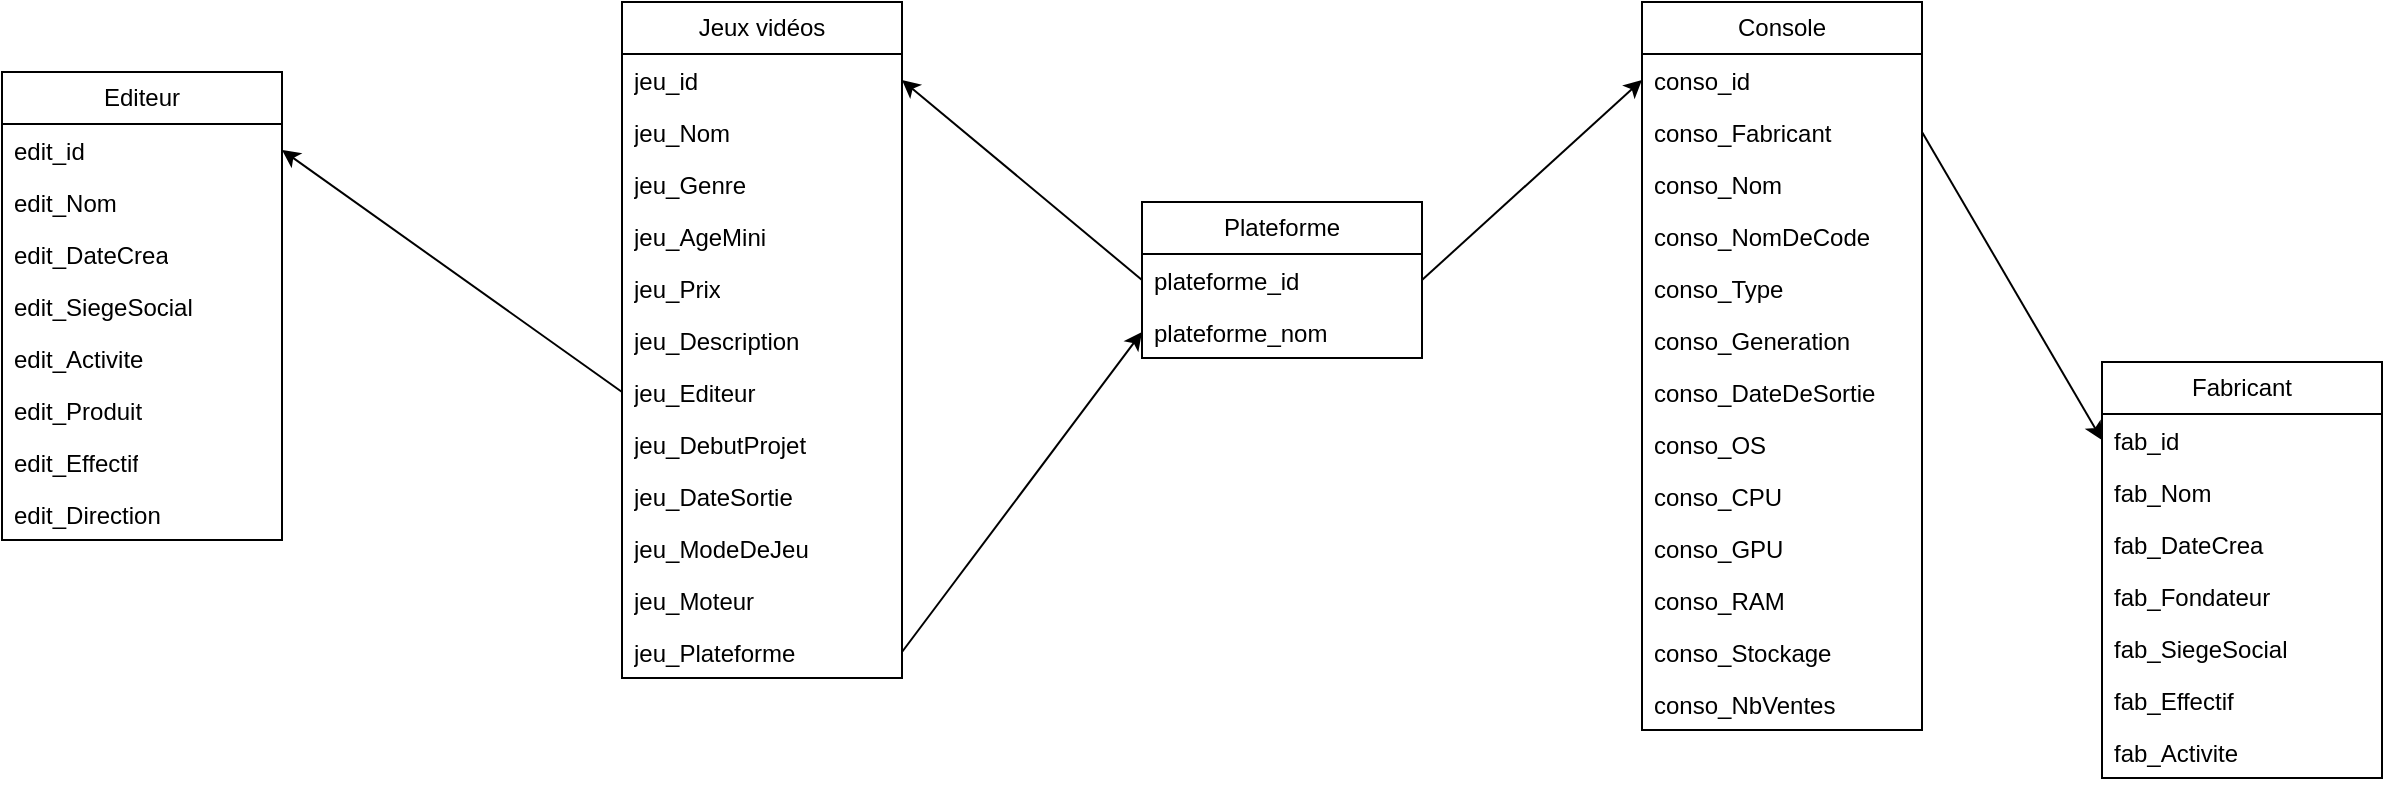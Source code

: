 <mxfile version="22.1.11" type="github">
  <diagram name="Page-1" id="fPVtaAdsx0TGxIFbH06i">
    <mxGraphModel dx="1235" dy="614" grid="1" gridSize="10" guides="1" tooltips="1" connect="1" arrows="1" fold="1" page="1" pageScale="1" pageWidth="827" pageHeight="1169" math="0" shadow="0">
      <root>
        <mxCell id="0" />
        <mxCell id="1" parent="0" />
        <mxCell id="TaJ2x6z7fyHTKH4eOzpt-1" value="Jeux vidéos" style="swimlane;fontStyle=0;childLayout=stackLayout;horizontal=1;startSize=26;fillColor=none;horizontalStack=0;resizeParent=1;resizeParentMax=0;resizeLast=0;collapsible=1;marginBottom=0;whiteSpace=wrap;html=1;" parent="1" vertex="1">
          <mxGeometry x="370" y="560" width="140" height="338" as="geometry" />
        </mxCell>
        <mxCell id="TaJ2x6z7fyHTKH4eOzpt-2" value="jeu_id" style="text;strokeColor=none;fillColor=none;align=left;verticalAlign=top;spacingLeft=4;spacingRight=4;overflow=hidden;rotatable=0;points=[[0,0.5],[1,0.5]];portConstraint=eastwest;whiteSpace=wrap;html=1;" parent="TaJ2x6z7fyHTKH4eOzpt-1" vertex="1">
          <mxGeometry y="26" width="140" height="26" as="geometry" />
        </mxCell>
        <mxCell id="TaJ2x6z7fyHTKH4eOzpt-3" value="jeu_Nom" style="text;strokeColor=none;fillColor=none;align=left;verticalAlign=top;spacingLeft=4;spacingRight=4;overflow=hidden;rotatable=0;points=[[0,0.5],[1,0.5]];portConstraint=eastwest;whiteSpace=wrap;html=1;" parent="TaJ2x6z7fyHTKH4eOzpt-1" vertex="1">
          <mxGeometry y="52" width="140" height="26" as="geometry" />
        </mxCell>
        <mxCell id="TaJ2x6z7fyHTKH4eOzpt-5" value="jeu_Genre" style="text;strokeColor=none;fillColor=none;align=left;verticalAlign=top;spacingLeft=4;spacingRight=4;overflow=hidden;rotatable=0;points=[[0,0.5],[1,0.5]];portConstraint=eastwest;whiteSpace=wrap;html=1;" parent="TaJ2x6z7fyHTKH4eOzpt-1" vertex="1">
          <mxGeometry y="78" width="140" height="26" as="geometry" />
        </mxCell>
        <mxCell id="TaJ2x6z7fyHTKH4eOzpt-6" value="jeu_AgeMini" style="text;strokeColor=none;fillColor=none;align=left;verticalAlign=top;spacingLeft=4;spacingRight=4;overflow=hidden;rotatable=0;points=[[0,0.5],[1,0.5]];portConstraint=eastwest;whiteSpace=wrap;html=1;" parent="TaJ2x6z7fyHTKH4eOzpt-1" vertex="1">
          <mxGeometry y="104" width="140" height="26" as="geometry" />
        </mxCell>
        <mxCell id="TaJ2x6z7fyHTKH4eOzpt-7" value="jeu_Prix" style="text;strokeColor=none;fillColor=none;align=left;verticalAlign=top;spacingLeft=4;spacingRight=4;overflow=hidden;rotatable=0;points=[[0,0.5],[1,0.5]];portConstraint=eastwest;whiteSpace=wrap;html=1;" parent="TaJ2x6z7fyHTKH4eOzpt-1" vertex="1">
          <mxGeometry y="130" width="140" height="26" as="geometry" />
        </mxCell>
        <mxCell id="TaJ2x6z7fyHTKH4eOzpt-8" value="jeu_Description" style="text;strokeColor=none;fillColor=none;align=left;verticalAlign=top;spacingLeft=4;spacingRight=4;overflow=hidden;rotatable=0;points=[[0,0.5],[1,0.5]];portConstraint=eastwest;whiteSpace=wrap;html=1;" parent="TaJ2x6z7fyHTKH4eOzpt-1" vertex="1">
          <mxGeometry y="156" width="140" height="26" as="geometry" />
        </mxCell>
        <mxCell id="TaJ2x6z7fyHTKH4eOzpt-9" value="jeu_Editeur" style="text;strokeColor=none;fillColor=none;align=left;verticalAlign=top;spacingLeft=4;spacingRight=4;overflow=hidden;rotatable=0;points=[[0,0.5],[1,0.5]];portConstraint=eastwest;whiteSpace=wrap;html=1;" parent="TaJ2x6z7fyHTKH4eOzpt-1" vertex="1">
          <mxGeometry y="182" width="140" height="26" as="geometry" />
        </mxCell>
        <mxCell id="TaJ2x6z7fyHTKH4eOzpt-10" value="jeu_DebutProjet" style="text;strokeColor=none;fillColor=none;align=left;verticalAlign=top;spacingLeft=4;spacingRight=4;overflow=hidden;rotatable=0;points=[[0,0.5],[1,0.5]];portConstraint=eastwest;whiteSpace=wrap;html=1;" parent="TaJ2x6z7fyHTKH4eOzpt-1" vertex="1">
          <mxGeometry y="208" width="140" height="26" as="geometry" />
        </mxCell>
        <mxCell id="TaJ2x6z7fyHTKH4eOzpt-11" value="jeu_DateSortie" style="text;strokeColor=none;fillColor=none;align=left;verticalAlign=top;spacingLeft=4;spacingRight=4;overflow=hidden;rotatable=0;points=[[0,0.5],[1,0.5]];portConstraint=eastwest;whiteSpace=wrap;html=1;" parent="TaJ2x6z7fyHTKH4eOzpt-1" vertex="1">
          <mxGeometry y="234" width="140" height="26" as="geometry" />
        </mxCell>
        <mxCell id="TaJ2x6z7fyHTKH4eOzpt-12" value="jeu_ModeDeJeu" style="text;strokeColor=none;fillColor=none;align=left;verticalAlign=top;spacingLeft=4;spacingRight=4;overflow=hidden;rotatable=0;points=[[0,0.5],[1,0.5]];portConstraint=eastwest;whiteSpace=wrap;html=1;" parent="TaJ2x6z7fyHTKH4eOzpt-1" vertex="1">
          <mxGeometry y="260" width="140" height="26" as="geometry" />
        </mxCell>
        <mxCell id="TaJ2x6z7fyHTKH4eOzpt-13" value="jeu_Moteur" style="text;strokeColor=none;fillColor=none;align=left;verticalAlign=top;spacingLeft=4;spacingRight=4;overflow=hidden;rotatable=0;points=[[0,0.5],[1,0.5]];portConstraint=eastwest;whiteSpace=wrap;html=1;" parent="TaJ2x6z7fyHTKH4eOzpt-1" vertex="1">
          <mxGeometry y="286" width="140" height="26" as="geometry" />
        </mxCell>
        <mxCell id="TaJ2x6z7fyHTKH4eOzpt-4" value="jeu_Plateforme" style="text;strokeColor=none;fillColor=none;align=left;verticalAlign=top;spacingLeft=4;spacingRight=4;overflow=hidden;rotatable=0;points=[[0,0.5],[1,0.5]];portConstraint=eastwest;whiteSpace=wrap;html=1;" parent="TaJ2x6z7fyHTKH4eOzpt-1" vertex="1">
          <mxGeometry y="312" width="140" height="26" as="geometry" />
        </mxCell>
        <mxCell id="TaJ2x6z7fyHTKH4eOzpt-14" value="Console" style="swimlane;fontStyle=0;childLayout=stackLayout;horizontal=1;startSize=26;fillColor=none;horizontalStack=0;resizeParent=1;resizeParentMax=0;resizeLast=0;collapsible=1;marginBottom=0;whiteSpace=wrap;html=1;" parent="1" vertex="1">
          <mxGeometry x="880" y="560" width="140" height="364" as="geometry" />
        </mxCell>
        <mxCell id="TaJ2x6z7fyHTKH4eOzpt-15" value="conso_id" style="text;strokeColor=none;fillColor=none;align=left;verticalAlign=top;spacingLeft=4;spacingRight=4;overflow=hidden;rotatable=0;points=[[0,0.5],[1,0.5]];portConstraint=eastwest;whiteSpace=wrap;html=1;" parent="TaJ2x6z7fyHTKH4eOzpt-14" vertex="1">
          <mxGeometry y="26" width="140" height="26" as="geometry" />
        </mxCell>
        <mxCell id="TaJ2x6z7fyHTKH4eOzpt-16" value="conso_Fabricant" style="text;strokeColor=none;fillColor=none;align=left;verticalAlign=top;spacingLeft=4;spacingRight=4;overflow=hidden;rotatable=0;points=[[0,0.5],[1,0.5]];portConstraint=eastwest;whiteSpace=wrap;html=1;" parent="TaJ2x6z7fyHTKH4eOzpt-14" vertex="1">
          <mxGeometry y="52" width="140" height="26" as="geometry" />
        </mxCell>
        <mxCell id="TaJ2x6z7fyHTKH4eOzpt-17" value="conso_Nom" style="text;strokeColor=none;fillColor=none;align=left;verticalAlign=top;spacingLeft=4;spacingRight=4;overflow=hidden;rotatable=0;points=[[0,0.5],[1,0.5]];portConstraint=eastwest;whiteSpace=wrap;html=1;" parent="TaJ2x6z7fyHTKH4eOzpt-14" vertex="1">
          <mxGeometry y="78" width="140" height="26" as="geometry" />
        </mxCell>
        <mxCell id="TaJ2x6z7fyHTKH4eOzpt-18" value="conso_NomDeCode" style="text;strokeColor=none;fillColor=none;align=left;verticalAlign=top;spacingLeft=4;spacingRight=4;overflow=hidden;rotatable=0;points=[[0,0.5],[1,0.5]];portConstraint=eastwest;whiteSpace=wrap;html=1;" parent="TaJ2x6z7fyHTKH4eOzpt-14" vertex="1">
          <mxGeometry y="104" width="140" height="26" as="geometry" />
        </mxCell>
        <mxCell id="TaJ2x6z7fyHTKH4eOzpt-19" value="conso_Type" style="text;strokeColor=none;fillColor=none;align=left;verticalAlign=top;spacingLeft=4;spacingRight=4;overflow=hidden;rotatable=0;points=[[0,0.5],[1,0.5]];portConstraint=eastwest;whiteSpace=wrap;html=1;" parent="TaJ2x6z7fyHTKH4eOzpt-14" vertex="1">
          <mxGeometry y="130" width="140" height="26" as="geometry" />
        </mxCell>
        <mxCell id="TaJ2x6z7fyHTKH4eOzpt-20" value="conso_Generation" style="text;strokeColor=none;fillColor=none;align=left;verticalAlign=top;spacingLeft=4;spacingRight=4;overflow=hidden;rotatable=0;points=[[0,0.5],[1,0.5]];portConstraint=eastwest;whiteSpace=wrap;html=1;" parent="TaJ2x6z7fyHTKH4eOzpt-14" vertex="1">
          <mxGeometry y="156" width="140" height="26" as="geometry" />
        </mxCell>
        <mxCell id="TaJ2x6z7fyHTKH4eOzpt-21" value="conso_DateDeSortie" style="text;strokeColor=none;fillColor=none;align=left;verticalAlign=top;spacingLeft=4;spacingRight=4;overflow=hidden;rotatable=0;points=[[0,0.5],[1,0.5]];portConstraint=eastwest;whiteSpace=wrap;html=1;" parent="TaJ2x6z7fyHTKH4eOzpt-14" vertex="1">
          <mxGeometry y="182" width="140" height="26" as="geometry" />
        </mxCell>
        <mxCell id="TaJ2x6z7fyHTKH4eOzpt-22" value="conso_OS" style="text;strokeColor=none;fillColor=none;align=left;verticalAlign=top;spacingLeft=4;spacingRight=4;overflow=hidden;rotatable=0;points=[[0,0.5],[1,0.5]];portConstraint=eastwest;whiteSpace=wrap;html=1;" parent="TaJ2x6z7fyHTKH4eOzpt-14" vertex="1">
          <mxGeometry y="208" width="140" height="26" as="geometry" />
        </mxCell>
        <mxCell id="TaJ2x6z7fyHTKH4eOzpt-23" value="conso_CPU" style="text;strokeColor=none;fillColor=none;align=left;verticalAlign=top;spacingLeft=4;spacingRight=4;overflow=hidden;rotatable=0;points=[[0,0.5],[1,0.5]];portConstraint=eastwest;whiteSpace=wrap;html=1;" parent="TaJ2x6z7fyHTKH4eOzpt-14" vertex="1">
          <mxGeometry y="234" width="140" height="26" as="geometry" />
        </mxCell>
        <mxCell id="TaJ2x6z7fyHTKH4eOzpt-24" value="conso_GPU" style="text;strokeColor=none;fillColor=none;align=left;verticalAlign=top;spacingLeft=4;spacingRight=4;overflow=hidden;rotatable=0;points=[[0,0.5],[1,0.5]];portConstraint=eastwest;whiteSpace=wrap;html=1;" parent="TaJ2x6z7fyHTKH4eOzpt-14" vertex="1">
          <mxGeometry y="260" width="140" height="26" as="geometry" />
        </mxCell>
        <mxCell id="TaJ2x6z7fyHTKH4eOzpt-25" value="conso_RAM" style="text;strokeColor=none;fillColor=none;align=left;verticalAlign=top;spacingLeft=4;spacingRight=4;overflow=hidden;rotatable=0;points=[[0,0.5],[1,0.5]];portConstraint=eastwest;whiteSpace=wrap;html=1;" parent="TaJ2x6z7fyHTKH4eOzpt-14" vertex="1">
          <mxGeometry y="286" width="140" height="26" as="geometry" />
        </mxCell>
        <mxCell id="TaJ2x6z7fyHTKH4eOzpt-26" value="conso_Stockage" style="text;strokeColor=none;fillColor=none;align=left;verticalAlign=top;spacingLeft=4;spacingRight=4;overflow=hidden;rotatable=0;points=[[0,0.5],[1,0.5]];portConstraint=eastwest;whiteSpace=wrap;html=1;" parent="TaJ2x6z7fyHTKH4eOzpt-14" vertex="1">
          <mxGeometry y="312" width="140" height="26" as="geometry" />
        </mxCell>
        <mxCell id="TaJ2x6z7fyHTKH4eOzpt-27" value="conso_NbVentes" style="text;strokeColor=none;fillColor=none;align=left;verticalAlign=top;spacingLeft=4;spacingRight=4;overflow=hidden;rotatable=0;points=[[0,0.5],[1,0.5]];portConstraint=eastwest;whiteSpace=wrap;html=1;" parent="TaJ2x6z7fyHTKH4eOzpt-14" vertex="1">
          <mxGeometry y="338" width="140" height="26" as="geometry" />
        </mxCell>
        <mxCell id="TaJ2x6z7fyHTKH4eOzpt-28" value="Fabricant" style="swimlane;fontStyle=0;childLayout=stackLayout;horizontal=1;startSize=26;fillColor=none;horizontalStack=0;resizeParent=1;resizeParentMax=0;resizeLast=0;collapsible=1;marginBottom=0;whiteSpace=wrap;html=1;" parent="1" vertex="1">
          <mxGeometry x="1110" y="740" width="140" height="208" as="geometry" />
        </mxCell>
        <mxCell id="TaJ2x6z7fyHTKH4eOzpt-29" value="fab_id" style="text;strokeColor=none;fillColor=none;align=left;verticalAlign=top;spacingLeft=4;spacingRight=4;overflow=hidden;rotatable=0;points=[[0,0.5],[1,0.5]];portConstraint=eastwest;whiteSpace=wrap;html=1;" parent="TaJ2x6z7fyHTKH4eOzpt-28" vertex="1">
          <mxGeometry y="26" width="140" height="26" as="geometry" />
        </mxCell>
        <mxCell id="TaJ2x6z7fyHTKH4eOzpt-30" value="fab_Nom" style="text;strokeColor=none;fillColor=none;align=left;verticalAlign=top;spacingLeft=4;spacingRight=4;overflow=hidden;rotatable=0;points=[[0,0.5],[1,0.5]];portConstraint=eastwest;whiteSpace=wrap;html=1;" parent="TaJ2x6z7fyHTKH4eOzpt-28" vertex="1">
          <mxGeometry y="52" width="140" height="26" as="geometry" />
        </mxCell>
        <mxCell id="TaJ2x6z7fyHTKH4eOzpt-31" value="fab_DateCrea" style="text;strokeColor=none;fillColor=none;align=left;verticalAlign=top;spacingLeft=4;spacingRight=4;overflow=hidden;rotatable=0;points=[[0,0.5],[1,0.5]];portConstraint=eastwest;whiteSpace=wrap;html=1;" parent="TaJ2x6z7fyHTKH4eOzpt-28" vertex="1">
          <mxGeometry y="78" width="140" height="26" as="geometry" />
        </mxCell>
        <mxCell id="TaJ2x6z7fyHTKH4eOzpt-32" value="fab_Fondateur" style="text;strokeColor=none;fillColor=none;align=left;verticalAlign=top;spacingLeft=4;spacingRight=4;overflow=hidden;rotatable=0;points=[[0,0.5],[1,0.5]];portConstraint=eastwest;whiteSpace=wrap;html=1;" parent="TaJ2x6z7fyHTKH4eOzpt-28" vertex="1">
          <mxGeometry y="104" width="140" height="26" as="geometry" />
        </mxCell>
        <mxCell id="TaJ2x6z7fyHTKH4eOzpt-33" value="fab_SiegeSocial" style="text;strokeColor=none;fillColor=none;align=left;verticalAlign=top;spacingLeft=4;spacingRight=4;overflow=hidden;rotatable=0;points=[[0,0.5],[1,0.5]];portConstraint=eastwest;whiteSpace=wrap;html=1;" parent="TaJ2x6z7fyHTKH4eOzpt-28" vertex="1">
          <mxGeometry y="130" width="140" height="26" as="geometry" />
        </mxCell>
        <mxCell id="TaJ2x6z7fyHTKH4eOzpt-34" value="fab_Effectif" style="text;strokeColor=none;fillColor=none;align=left;verticalAlign=top;spacingLeft=4;spacingRight=4;overflow=hidden;rotatable=0;points=[[0,0.5],[1,0.5]];portConstraint=eastwest;whiteSpace=wrap;html=1;" parent="TaJ2x6z7fyHTKH4eOzpt-28" vertex="1">
          <mxGeometry y="156" width="140" height="26" as="geometry" />
        </mxCell>
        <mxCell id="TaJ2x6z7fyHTKH4eOzpt-35" value="fab_Activite" style="text;strokeColor=none;fillColor=none;align=left;verticalAlign=top;spacingLeft=4;spacingRight=4;overflow=hidden;rotatable=0;points=[[0,0.5],[1,0.5]];portConstraint=eastwest;whiteSpace=wrap;html=1;" parent="TaJ2x6z7fyHTKH4eOzpt-28" vertex="1">
          <mxGeometry y="182" width="140" height="26" as="geometry" />
        </mxCell>
        <mxCell id="TaJ2x6z7fyHTKH4eOzpt-36" value="Editeur" style="swimlane;fontStyle=0;childLayout=stackLayout;horizontal=1;startSize=26;fillColor=none;horizontalStack=0;resizeParent=1;resizeParentMax=0;resizeLast=0;collapsible=1;marginBottom=0;whiteSpace=wrap;html=1;" parent="1" vertex="1">
          <mxGeometry x="60" y="595" width="140" height="234" as="geometry" />
        </mxCell>
        <mxCell id="TaJ2x6z7fyHTKH4eOzpt-37" value="edit_id" style="text;strokeColor=none;fillColor=none;align=left;verticalAlign=top;spacingLeft=4;spacingRight=4;overflow=hidden;rotatable=0;points=[[0,0.5],[1,0.5]];portConstraint=eastwest;whiteSpace=wrap;html=1;" parent="TaJ2x6z7fyHTKH4eOzpt-36" vertex="1">
          <mxGeometry y="26" width="140" height="26" as="geometry" />
        </mxCell>
        <mxCell id="TaJ2x6z7fyHTKH4eOzpt-38" value="edit_Nom" style="text;strokeColor=none;fillColor=none;align=left;verticalAlign=top;spacingLeft=4;spacingRight=4;overflow=hidden;rotatable=0;points=[[0,0.5],[1,0.5]];portConstraint=eastwest;whiteSpace=wrap;html=1;" parent="TaJ2x6z7fyHTKH4eOzpt-36" vertex="1">
          <mxGeometry y="52" width="140" height="26" as="geometry" />
        </mxCell>
        <mxCell id="TaJ2x6z7fyHTKH4eOzpt-39" value="edit_DateCrea" style="text;strokeColor=none;fillColor=none;align=left;verticalAlign=top;spacingLeft=4;spacingRight=4;overflow=hidden;rotatable=0;points=[[0,0.5],[1,0.5]];portConstraint=eastwest;whiteSpace=wrap;html=1;" parent="TaJ2x6z7fyHTKH4eOzpt-36" vertex="1">
          <mxGeometry y="78" width="140" height="26" as="geometry" />
        </mxCell>
        <mxCell id="TaJ2x6z7fyHTKH4eOzpt-40" value="edit_SiegeSocial" style="text;strokeColor=none;fillColor=none;align=left;verticalAlign=top;spacingLeft=4;spacingRight=4;overflow=hidden;rotatable=0;points=[[0,0.5],[1,0.5]];portConstraint=eastwest;whiteSpace=wrap;html=1;" parent="TaJ2x6z7fyHTKH4eOzpt-36" vertex="1">
          <mxGeometry y="104" width="140" height="26" as="geometry" />
        </mxCell>
        <mxCell id="TaJ2x6z7fyHTKH4eOzpt-41" value="edit_Activite" style="text;strokeColor=none;fillColor=none;align=left;verticalAlign=top;spacingLeft=4;spacingRight=4;overflow=hidden;rotatable=0;points=[[0,0.5],[1,0.5]];portConstraint=eastwest;whiteSpace=wrap;html=1;" parent="TaJ2x6z7fyHTKH4eOzpt-36" vertex="1">
          <mxGeometry y="130" width="140" height="26" as="geometry" />
        </mxCell>
        <mxCell id="TaJ2x6z7fyHTKH4eOzpt-42" value="edit_Produit" style="text;strokeColor=none;fillColor=none;align=left;verticalAlign=top;spacingLeft=4;spacingRight=4;overflow=hidden;rotatable=0;points=[[0,0.5],[1,0.5]];portConstraint=eastwest;whiteSpace=wrap;html=1;" parent="TaJ2x6z7fyHTKH4eOzpt-36" vertex="1">
          <mxGeometry y="156" width="140" height="26" as="geometry" />
        </mxCell>
        <mxCell id="TaJ2x6z7fyHTKH4eOzpt-43" value="edit_Effectif" style="text;strokeColor=none;fillColor=none;align=left;verticalAlign=top;spacingLeft=4;spacingRight=4;overflow=hidden;rotatable=0;points=[[0,0.5],[1,0.5]];portConstraint=eastwest;whiteSpace=wrap;html=1;" parent="TaJ2x6z7fyHTKH4eOzpt-36" vertex="1">
          <mxGeometry y="182" width="140" height="26" as="geometry" />
        </mxCell>
        <mxCell id="TaJ2x6z7fyHTKH4eOzpt-44" value="edit_Direction" style="text;strokeColor=none;fillColor=none;align=left;verticalAlign=top;spacingLeft=4;spacingRight=4;overflow=hidden;rotatable=0;points=[[0,0.5],[1,0.5]];portConstraint=eastwest;whiteSpace=wrap;html=1;" parent="TaJ2x6z7fyHTKH4eOzpt-36" vertex="1">
          <mxGeometry y="208" width="140" height="26" as="geometry" />
        </mxCell>
        <mxCell id="IDTwsNcG1aUjV0sTZO_e-4" style="rounded=0;orthogonalLoop=1;jettySize=auto;html=1;entryX=0;entryY=0.5;entryDx=0;entryDy=0;exitX=1;exitY=0.5;exitDx=0;exitDy=0;" edge="1" parent="1" source="TaJ2x6z7fyHTKH4eOzpt-16" target="TaJ2x6z7fyHTKH4eOzpt-29">
          <mxGeometry relative="1" as="geometry">
            <mxPoint x="1020" y="620" as="sourcePoint" />
          </mxGeometry>
        </mxCell>
        <mxCell id="IDTwsNcG1aUjV0sTZO_e-5" style="rounded=0;orthogonalLoop=1;jettySize=auto;html=1;exitX=0;exitY=0.5;exitDx=0;exitDy=0;entryX=1;entryY=0.5;entryDx=0;entryDy=0;" edge="1" parent="1" source="TaJ2x6z7fyHTKH4eOzpt-9" target="TaJ2x6z7fyHTKH4eOzpt-37">
          <mxGeometry relative="1" as="geometry" />
        </mxCell>
        <mxCell id="IDTwsNcG1aUjV0sTZO_e-6" style="rounded=0;orthogonalLoop=1;jettySize=auto;html=1;exitX=1;exitY=0.5;exitDx=0;exitDy=0;entryX=0;entryY=0.5;entryDx=0;entryDy=0;" edge="1" parent="1" source="TaJ2x6z7fyHTKH4eOzpt-4" target="IDTwsNcG1aUjV0sTZO_e-10">
          <mxGeometry relative="1" as="geometry" />
        </mxCell>
        <mxCell id="IDTwsNcG1aUjV0sTZO_e-7" value="Plateforme" style="swimlane;fontStyle=0;childLayout=stackLayout;horizontal=1;startSize=26;fillColor=none;horizontalStack=0;resizeParent=1;resizeParentMax=0;resizeLast=0;collapsible=1;marginBottom=0;whiteSpace=wrap;html=1;" vertex="1" parent="1">
          <mxGeometry x="630" y="660" width="140" height="78" as="geometry" />
        </mxCell>
        <mxCell id="IDTwsNcG1aUjV0sTZO_e-8" value="plateforme_id" style="text;strokeColor=none;fillColor=none;align=left;verticalAlign=top;spacingLeft=4;spacingRight=4;overflow=hidden;rotatable=0;points=[[0,0.5],[1,0.5]];portConstraint=eastwest;whiteSpace=wrap;html=1;" vertex="1" parent="IDTwsNcG1aUjV0sTZO_e-7">
          <mxGeometry y="26" width="140" height="26" as="geometry" />
        </mxCell>
        <mxCell id="IDTwsNcG1aUjV0sTZO_e-10" value="plateforme_nom" style="text;strokeColor=none;fillColor=none;align=left;verticalAlign=top;spacingLeft=4;spacingRight=4;overflow=hidden;rotatable=0;points=[[0,0.5],[1,0.5]];portConstraint=eastwest;whiteSpace=wrap;html=1;" vertex="1" parent="IDTwsNcG1aUjV0sTZO_e-7">
          <mxGeometry y="52" width="140" height="26" as="geometry" />
        </mxCell>
        <mxCell id="IDTwsNcG1aUjV0sTZO_e-11" style="rounded=0;orthogonalLoop=1;jettySize=auto;html=1;entryX=0;entryY=0.5;entryDx=0;entryDy=0;exitX=1;exitY=0.5;exitDx=0;exitDy=0;" edge="1" parent="1" source="IDTwsNcG1aUjV0sTZO_e-8" target="TaJ2x6z7fyHTKH4eOzpt-15">
          <mxGeometry relative="1" as="geometry" />
        </mxCell>
        <mxCell id="IDTwsNcG1aUjV0sTZO_e-13" style="rounded=0;orthogonalLoop=1;jettySize=auto;html=1;entryX=1;entryY=0.5;entryDx=0;entryDy=0;exitX=0;exitY=0.5;exitDx=0;exitDy=0;" edge="1" parent="1" source="IDTwsNcG1aUjV0sTZO_e-8" target="TaJ2x6z7fyHTKH4eOzpt-2">
          <mxGeometry relative="1" as="geometry" />
        </mxCell>
      </root>
    </mxGraphModel>
  </diagram>
</mxfile>
